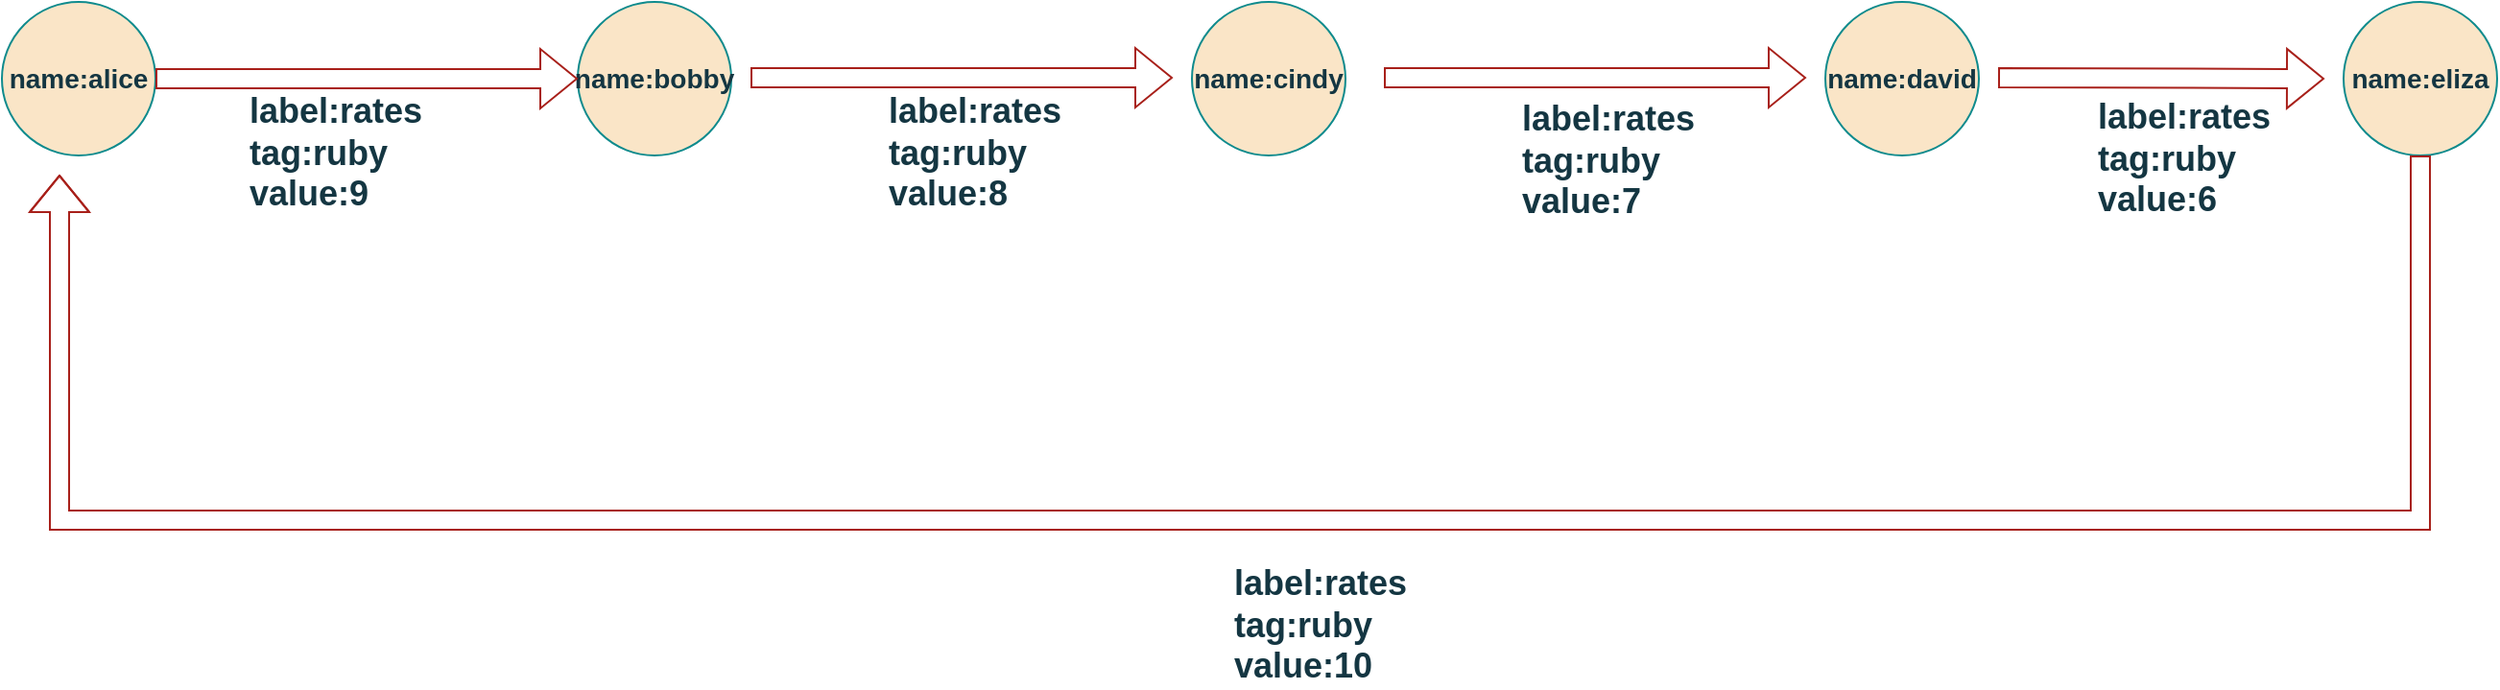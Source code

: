 <mxfile version="21.3.8" type="github">
  <diagram name="第 1 页" id="xe6hn0kKA3qz2ZaRr73Z">
    <mxGraphModel dx="1434" dy="739" grid="1" gridSize="10" guides="1" tooltips="1" connect="1" arrows="1" fold="1" page="1" pageScale="1" pageWidth="827" pageHeight="1169" math="0" shadow="0">
      <root>
        <mxCell id="0" />
        <mxCell id="1" parent="0" />
        <mxCell id="1RwYSC5Dg2rzNrmygNbC-1" value="&lt;font style=&quot;font-size: 14px;&quot;&gt;&lt;b style=&quot;&quot;&gt;name:alice&lt;/b&gt;&lt;/font&gt;" style="ellipse;whiteSpace=wrap;html=1;aspect=fixed;labelBackgroundColor=none;fillColor=#FAE5C7;strokeColor=#0F8B8D;fontColor=#143642;" vertex="1" parent="1">
          <mxGeometry x="100" y="300" width="80" height="80" as="geometry" />
        </mxCell>
        <mxCell id="1RwYSC5Dg2rzNrmygNbC-2" value="&lt;font style=&quot;font-size: 14px;&quot;&gt;&lt;b style=&quot;&quot;&gt;name:bobby&lt;/b&gt;&lt;/font&gt;" style="ellipse;whiteSpace=wrap;html=1;aspect=fixed;labelBackgroundColor=none;fillColor=#FAE5C7;strokeColor=#0F8B8D;fontColor=#143642;" vertex="1" parent="1">
          <mxGeometry x="400" y="300" width="80" height="80" as="geometry" />
        </mxCell>
        <mxCell id="1RwYSC5Dg2rzNrmygNbC-3" value="&lt;font style=&quot;font-size: 14px;&quot;&gt;&lt;b style=&quot;&quot;&gt;name:david&lt;/b&gt;&lt;/font&gt;" style="ellipse;whiteSpace=wrap;html=1;aspect=fixed;labelBackgroundColor=none;fillColor=#FAE5C7;strokeColor=#0F8B8D;fontColor=#143642;" vertex="1" parent="1">
          <mxGeometry x="1050" y="300" width="80" height="80" as="geometry" />
        </mxCell>
        <mxCell id="1RwYSC5Dg2rzNrmygNbC-4" value="&lt;font style=&quot;font-size: 14px;&quot;&gt;&lt;b style=&quot;&quot;&gt;name:cindy&lt;/b&gt;&lt;/font&gt;" style="ellipse;whiteSpace=wrap;html=1;aspect=fixed;labelBackgroundColor=none;fillColor=#FAE5C7;strokeColor=#0F8B8D;fontColor=#143642;" vertex="1" parent="1">
          <mxGeometry x="720" y="300" width="80" height="80" as="geometry" />
        </mxCell>
        <mxCell id="1RwYSC5Dg2rzNrmygNbC-5" value="&lt;font style=&quot;font-size: 14px;&quot;&gt;&lt;b style=&quot;&quot;&gt;name:eliza&lt;/b&gt;&lt;/font&gt;" style="ellipse;whiteSpace=wrap;html=1;aspect=fixed;labelBackgroundColor=none;fillColor=#FAE5C7;strokeColor=#0F8B8D;fontColor=#143642;" vertex="1" parent="1">
          <mxGeometry x="1320" y="300" width="80" height="80" as="geometry" />
        </mxCell>
        <mxCell id="1RwYSC5Dg2rzNrmygNbC-8" value="" style="shape=flexArrow;endArrow=classic;html=1;rounded=0;labelBackgroundColor=none;strokeColor=#A8201A;fontColor=default;" edge="1" parent="1" target="1RwYSC5Dg2rzNrmygNbC-2">
          <mxGeometry width="50" height="50" relative="1" as="geometry">
            <mxPoint x="180" y="340" as="sourcePoint" />
            <mxPoint x="230" y="290" as="targetPoint" />
          </mxGeometry>
        </mxCell>
        <mxCell id="1RwYSC5Dg2rzNrmygNbC-9" value="" style="shape=flexArrow;endArrow=classic;html=1;rounded=0;labelBackgroundColor=none;strokeColor=#A8201A;fontColor=default;" edge="1" parent="1">
          <mxGeometry width="50" height="50" relative="1" as="geometry">
            <mxPoint x="490" y="339.5" as="sourcePoint" />
            <mxPoint x="710" y="339.5" as="targetPoint" />
          </mxGeometry>
        </mxCell>
        <mxCell id="1RwYSC5Dg2rzNrmygNbC-10" value="" style="shape=flexArrow;endArrow=classic;html=1;rounded=0;labelBackgroundColor=none;strokeColor=#A8201A;fontColor=default;" edge="1" parent="1">
          <mxGeometry width="50" height="50" relative="1" as="geometry">
            <mxPoint x="820" y="339.5" as="sourcePoint" />
            <mxPoint x="1040" y="339.5" as="targetPoint" />
          </mxGeometry>
        </mxCell>
        <mxCell id="1RwYSC5Dg2rzNrmygNbC-11" value="" style="shape=flexArrow;endArrow=classic;html=1;rounded=0;labelBackgroundColor=none;strokeColor=#A8201A;fontColor=default;" edge="1" parent="1">
          <mxGeometry width="50" height="50" relative="1" as="geometry">
            <mxPoint x="1140" y="339.5" as="sourcePoint" />
            <mxPoint x="1310" y="340" as="targetPoint" />
          </mxGeometry>
        </mxCell>
        <mxCell id="1RwYSC5Dg2rzNrmygNbC-12" value="" style="shape=flexArrow;endArrow=classic;html=1;rounded=0;labelBackgroundColor=none;strokeColor=#A8201A;fontColor=default;" edge="1" parent="1">
          <mxGeometry width="50" height="50" relative="1" as="geometry">
            <mxPoint x="1360" y="380" as="sourcePoint" />
            <mxPoint x="130" y="390" as="targetPoint" />
            <Array as="points">
              <mxPoint x="1360" y="570" />
              <mxPoint x="130" y="570" />
            </Array>
          </mxGeometry>
        </mxCell>
        <mxCell id="1RwYSC5Dg2rzNrmygNbC-13" value="&lt;font style=&quot;font-size: 18px;&quot;&gt;&lt;b&gt;label:rates&lt;br&gt;tag:ruby&lt;br&gt;value:9&lt;/b&gt;&lt;/font&gt;" style="text;html=1;strokeColor=none;fillColor=none;align=left;verticalAlign=middle;whiteSpace=wrap;rounded=0;labelBackgroundColor=none;fontColor=#143642;" vertex="1" parent="1">
          <mxGeometry x="227" y="364" width="60" height="30" as="geometry" />
        </mxCell>
        <mxCell id="1RwYSC5Dg2rzNrmygNbC-14" value="&lt;font style=&quot;font-size: 18px;&quot;&gt;&lt;b&gt;label:rates&lt;br&gt;tag:ruby&lt;br&gt;value:10&lt;/b&gt;&lt;/font&gt;" style="text;html=1;strokeColor=none;fillColor=none;align=left;verticalAlign=middle;whiteSpace=wrap;rounded=0;labelBackgroundColor=none;fontColor=#143642;" vertex="1" parent="1">
          <mxGeometry x="740" y="610" width="60" height="30" as="geometry" />
        </mxCell>
        <mxCell id="1RwYSC5Dg2rzNrmygNbC-15" value="&lt;font style=&quot;font-size: 18px;&quot;&gt;&lt;b&gt;label:rates&lt;br&gt;tag:ruby&lt;br&gt;value:8&lt;/b&gt;&lt;/font&gt;" style="text;html=1;strokeColor=none;fillColor=none;align=left;verticalAlign=middle;whiteSpace=wrap;rounded=0;labelBackgroundColor=none;fontColor=#143642;" vertex="1" parent="1">
          <mxGeometry x="560" y="364" width="60" height="30" as="geometry" />
        </mxCell>
        <mxCell id="1RwYSC5Dg2rzNrmygNbC-16" value="&lt;font style=&quot;font-size: 18px;&quot;&gt;&lt;b&gt;label:rates&lt;br&gt;tag:ruby&lt;br&gt;value:7&lt;/b&gt;&lt;/font&gt;" style="text;html=1;strokeColor=none;fillColor=none;align=left;verticalAlign=middle;whiteSpace=wrap;rounded=0;labelBackgroundColor=none;fontColor=#143642;" vertex="1" parent="1">
          <mxGeometry x="890" y="368" width="60" height="30" as="geometry" />
        </mxCell>
        <mxCell id="1RwYSC5Dg2rzNrmygNbC-17" value="&lt;font style=&quot;font-size: 18px;&quot;&gt;&lt;b&gt;label:rates&lt;br&gt;tag:ruby&lt;br&gt;value:6&lt;/b&gt;&lt;/font&gt;" style="text;html=1;strokeColor=none;fillColor=none;align=left;verticalAlign=middle;whiteSpace=wrap;rounded=0;labelBackgroundColor=none;fontColor=#143642;" vertex="1" parent="1">
          <mxGeometry x="1190" y="367" width="60" height="30" as="geometry" />
        </mxCell>
      </root>
    </mxGraphModel>
  </diagram>
</mxfile>
